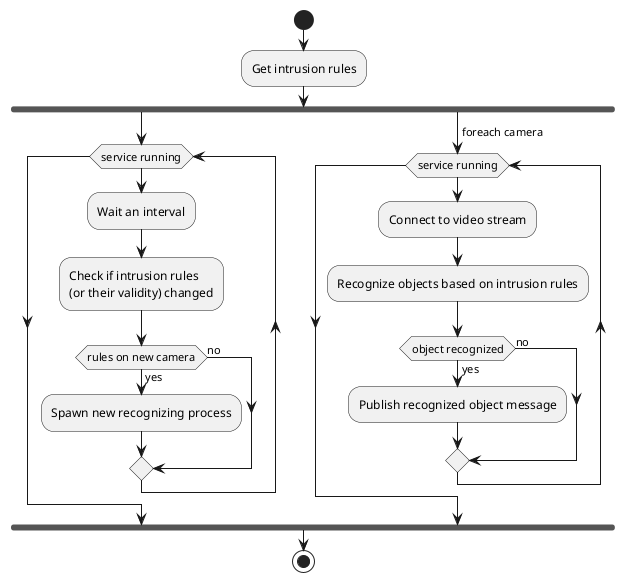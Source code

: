 @startuml

start
:Get intrusion rules;

fork
    while (service running)
        :Wait an interval;
        :Check if intrusion rules
        (or their validity) changed;
        if (rules on new camera) then (yes)
            :Spawn new recognizing process;
        else (no)
        endif
    endwhile

fork again
    ->foreach camera;
    while (service running)
        :Connect to video stream;
        :Recognize objects based on intrusion rules;

        if (object recognized) then (yes)
            :Publish recognized object message;
        else (no)
        endif
    endwhile

endfork
stop
@enduml
